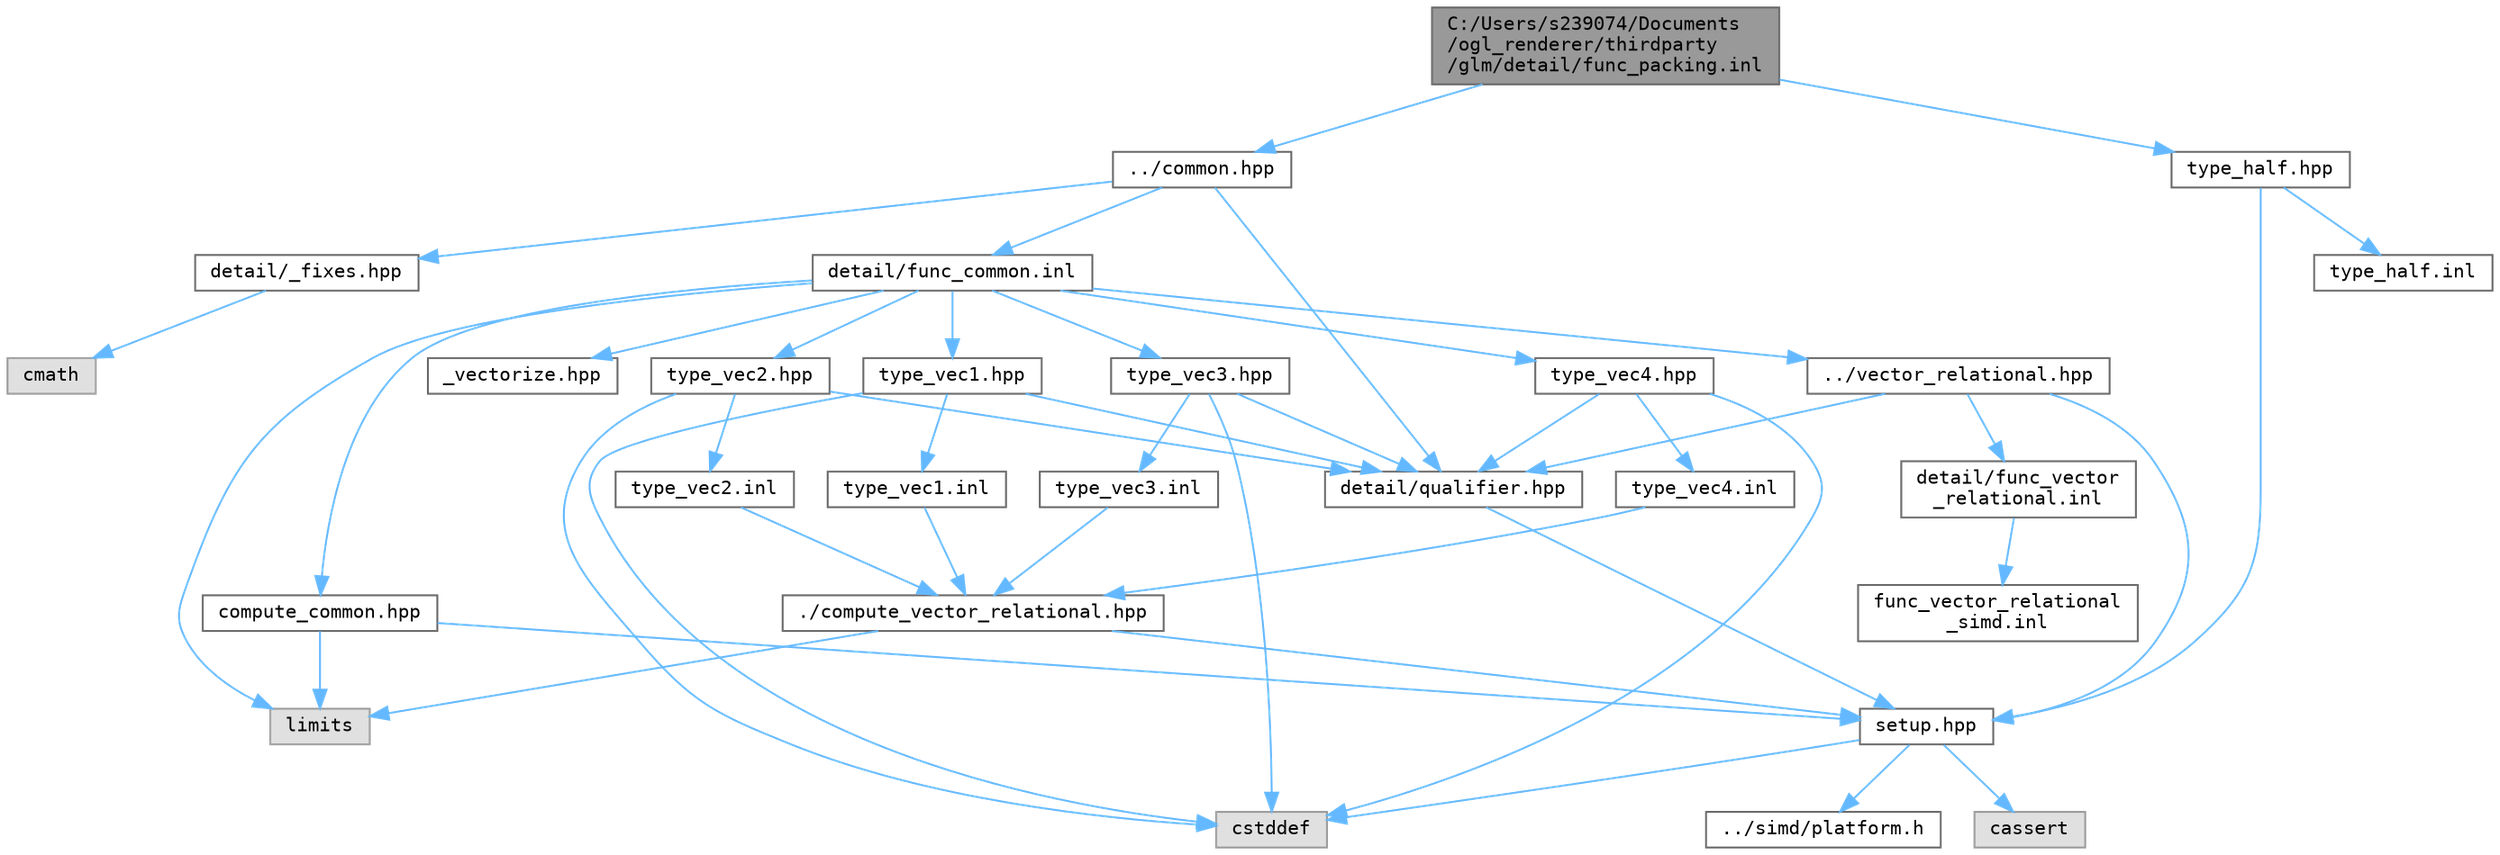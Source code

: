 digraph "C:/Users/s239074/Documents/ogl_renderer/thirdparty/glm/detail/func_packing.inl"
{
 // LATEX_PDF_SIZE
  bgcolor="transparent";
  edge [fontname=Terminal,fontsize=10,labelfontname=Helvetica,labelfontsize=10];
  node [fontname=Terminal,fontsize=10,shape=box,height=0.2,width=0.4];
  Node1 [label="C:/Users/s239074/Documents\l/ogl_renderer/thirdparty\l/glm/detail/func_packing.inl",height=0.2,width=0.4,color="gray40", fillcolor="grey60", style="filled", fontcolor="black",tooltip=" "];
  Node1 -> Node2 [color="steelblue1",style="solid"];
  Node2 [label="../common.hpp",height=0.2,width=0.4,color="grey40", fillcolor="white", style="filled",URL="$common_8hpp.html",tooltip=" "];
  Node2 -> Node3 [color="steelblue1",style="solid"];
  Node3 [label="detail/qualifier.hpp",height=0.2,width=0.4,color="grey40", fillcolor="white", style="filled",URL="$qualifier_8hpp.html",tooltip=" "];
  Node3 -> Node4 [color="steelblue1",style="solid"];
  Node4 [label="setup.hpp",height=0.2,width=0.4,color="grey40", fillcolor="white", style="filled",URL="$setup_8hpp.html",tooltip=" "];
  Node4 -> Node5 [color="steelblue1",style="solid"];
  Node5 [label="cassert",height=0.2,width=0.4,color="grey60", fillcolor="#E0E0E0", style="filled",tooltip=" "];
  Node4 -> Node6 [color="steelblue1",style="solid"];
  Node6 [label="cstddef",height=0.2,width=0.4,color="grey60", fillcolor="#E0E0E0", style="filled",tooltip=" "];
  Node4 -> Node7 [color="steelblue1",style="solid"];
  Node7 [label="../simd/platform.h",height=0.2,width=0.4,color="grey40", fillcolor="white", style="filled",URL="$platform_8h.html",tooltip=" "];
  Node2 -> Node8 [color="steelblue1",style="solid"];
  Node8 [label="detail/_fixes.hpp",height=0.2,width=0.4,color="grey40", fillcolor="white", style="filled",URL="$__fixes_8hpp.html",tooltip=" "];
  Node8 -> Node9 [color="steelblue1",style="solid"];
  Node9 [label="cmath",height=0.2,width=0.4,color="grey60", fillcolor="#E0E0E0", style="filled",tooltip=" "];
  Node2 -> Node10 [color="steelblue1",style="solid"];
  Node10 [label="detail/func_common.inl",height=0.2,width=0.4,color="grey40", fillcolor="white", style="filled",URL="$func__common_8inl.html",tooltip=" "];
  Node10 -> Node11 [color="steelblue1",style="solid"];
  Node11 [label="../vector_relational.hpp",height=0.2,width=0.4,color="grey40", fillcolor="white", style="filled",URL="$vector__relational_8hpp.html",tooltip=" "];
  Node11 -> Node3 [color="steelblue1",style="solid"];
  Node11 -> Node4 [color="steelblue1",style="solid"];
  Node11 -> Node12 [color="steelblue1",style="solid"];
  Node12 [label="detail/func_vector\l_relational.inl",height=0.2,width=0.4,color="grey40", fillcolor="white", style="filled",URL="$func__vector__relational_8inl.html",tooltip=" "];
  Node12 -> Node13 [color="steelblue1",style="solid"];
  Node13 [label="func_vector_relational\l_simd.inl",height=0.2,width=0.4,color="grey40", fillcolor="white", style="filled",URL="$func__vector__relational__simd_8inl.html",tooltip=" "];
  Node10 -> Node14 [color="steelblue1",style="solid"];
  Node14 [label="compute_common.hpp",height=0.2,width=0.4,color="grey40", fillcolor="white", style="filled",URL="$compute__common_8hpp.html",tooltip=" "];
  Node14 -> Node4 [color="steelblue1",style="solid"];
  Node14 -> Node15 [color="steelblue1",style="solid"];
  Node15 [label="limits",height=0.2,width=0.4,color="grey60", fillcolor="#E0E0E0", style="filled",tooltip=" "];
  Node10 -> Node16 [color="steelblue1",style="solid"];
  Node16 [label="type_vec1.hpp",height=0.2,width=0.4,color="grey40", fillcolor="white", style="filled",URL="$type__vec1_8hpp.html",tooltip=" "];
  Node16 -> Node3 [color="steelblue1",style="solid"];
  Node16 -> Node6 [color="steelblue1",style="solid"];
  Node16 -> Node17 [color="steelblue1",style="solid"];
  Node17 [label="type_vec1.inl",height=0.2,width=0.4,color="grey40", fillcolor="white", style="filled",URL="$type__vec1_8inl.html",tooltip=" "];
  Node17 -> Node18 [color="steelblue1",style="solid"];
  Node18 [label="./compute_vector_relational.hpp",height=0.2,width=0.4,color="grey40", fillcolor="white", style="filled",URL="$compute__vector__relational_8hpp.html",tooltip=" "];
  Node18 -> Node4 [color="steelblue1",style="solid"];
  Node18 -> Node15 [color="steelblue1",style="solid"];
  Node10 -> Node19 [color="steelblue1",style="solid"];
  Node19 [label="type_vec2.hpp",height=0.2,width=0.4,color="grey40", fillcolor="white", style="filled",URL="$type__vec2_8hpp.html",tooltip=" "];
  Node19 -> Node3 [color="steelblue1",style="solid"];
  Node19 -> Node6 [color="steelblue1",style="solid"];
  Node19 -> Node20 [color="steelblue1",style="solid"];
  Node20 [label="type_vec2.inl",height=0.2,width=0.4,color="grey40", fillcolor="white", style="filled",URL="$type__vec2_8inl.html",tooltip=" "];
  Node20 -> Node18 [color="steelblue1",style="solid"];
  Node10 -> Node21 [color="steelblue1",style="solid"];
  Node21 [label="type_vec3.hpp",height=0.2,width=0.4,color="grey40", fillcolor="white", style="filled",URL="$type__vec3_8hpp.html",tooltip=" "];
  Node21 -> Node3 [color="steelblue1",style="solid"];
  Node21 -> Node6 [color="steelblue1",style="solid"];
  Node21 -> Node22 [color="steelblue1",style="solid"];
  Node22 [label="type_vec3.inl",height=0.2,width=0.4,color="grey40", fillcolor="white", style="filled",URL="$type__vec3_8inl.html",tooltip=" "];
  Node22 -> Node18 [color="steelblue1",style="solid"];
  Node10 -> Node23 [color="steelblue1",style="solid"];
  Node23 [label="type_vec4.hpp",height=0.2,width=0.4,color="grey40", fillcolor="white", style="filled",URL="$type__vec4_8hpp.html",tooltip=" "];
  Node23 -> Node3 [color="steelblue1",style="solid"];
  Node23 -> Node6 [color="steelblue1",style="solid"];
  Node23 -> Node24 [color="steelblue1",style="solid"];
  Node24 [label="type_vec4.inl",height=0.2,width=0.4,color="grey40", fillcolor="white", style="filled",URL="$type__vec4_8inl.html",tooltip=" "];
  Node24 -> Node18 [color="steelblue1",style="solid"];
  Node10 -> Node25 [color="steelblue1",style="solid"];
  Node25 [label="_vectorize.hpp",height=0.2,width=0.4,color="grey40", fillcolor="white", style="filled",URL="$__vectorize_8hpp.html",tooltip=" "];
  Node10 -> Node15 [color="steelblue1",style="solid"];
  Node1 -> Node26 [color="steelblue1",style="solid"];
  Node26 [label="type_half.hpp",height=0.2,width=0.4,color="grey40", fillcolor="white", style="filled",URL="$type__half_8hpp.html",tooltip=" "];
  Node26 -> Node4 [color="steelblue1",style="solid"];
  Node26 -> Node27 [color="steelblue1",style="solid"];
  Node27 [label="type_half.inl",height=0.2,width=0.4,color="grey40", fillcolor="white", style="filled",URL="$type__half_8inl.html",tooltip=" "];
}
